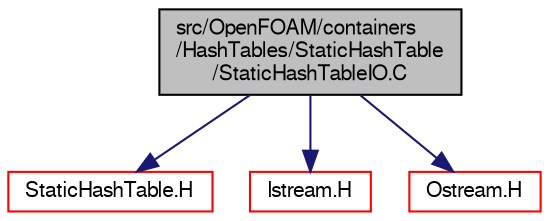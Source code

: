digraph "src/OpenFOAM/containers/HashTables/StaticHashTable/StaticHashTableIO.C"
{
  bgcolor="transparent";
  edge [fontname="FreeSans",fontsize="10",labelfontname="FreeSans",labelfontsize="10"];
  node [fontname="FreeSans",fontsize="10",shape=record];
  Node0 [label="src/OpenFOAM/containers\l/HashTables/StaticHashTable\l/StaticHashTableIO.C",height=0.2,width=0.4,color="black", fillcolor="grey75", style="filled", fontcolor="black"];
  Node0 -> Node1 [color="midnightblue",fontsize="10",style="solid",fontname="FreeSans"];
  Node1 [label="StaticHashTable.H",height=0.2,width=0.4,color="red",URL="$a08498.html"];
  Node0 -> Node48 [color="midnightblue",fontsize="10",style="solid",fontname="FreeSans"];
  Node48 [label="Istream.H",height=0.2,width=0.4,color="red",URL="$a09092.html"];
  Node0 -> Node29 [color="midnightblue",fontsize="10",style="solid",fontname="FreeSans"];
  Node29 [label="Ostream.H",height=0.2,width=0.4,color="red",URL="$a09098.html"];
}
